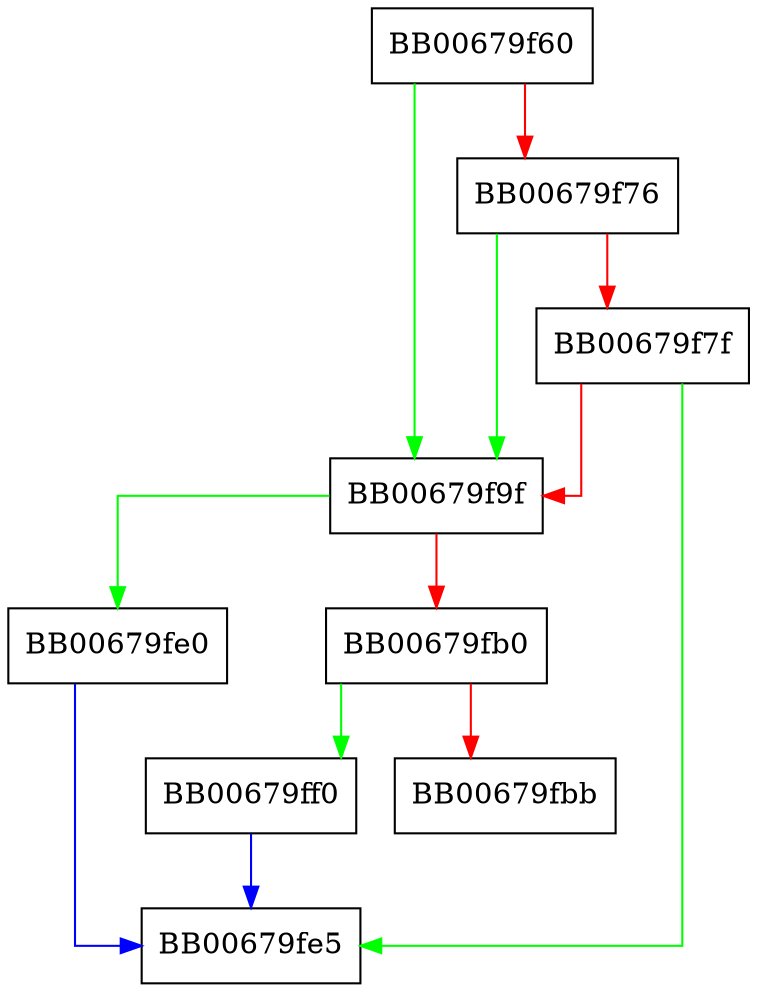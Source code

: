digraph cert_crl {
  node [shape="box"];
  graph [splines=ortho];
  BB00679f60 -> BB00679f9f [color="green"];
  BB00679f60 -> BB00679f76 [color="red"];
  BB00679f76 -> BB00679f9f [color="green"];
  BB00679f76 -> BB00679f7f [color="red"];
  BB00679f7f -> BB00679fe5 [color="green"];
  BB00679f7f -> BB00679f9f [color="red"];
  BB00679f9f -> BB00679fe0 [color="green"];
  BB00679f9f -> BB00679fb0 [color="red"];
  BB00679fb0 -> BB00679ff0 [color="green"];
  BB00679fb0 -> BB00679fbb [color="red"];
  BB00679fe0 -> BB00679fe5 [color="blue"];
  BB00679ff0 -> BB00679fe5 [color="blue"];
}